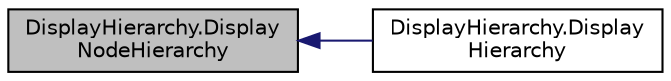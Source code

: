 digraph "DisplayHierarchy.DisplayNodeHierarchy"
{
  edge [fontname="Helvetica",fontsize="10",labelfontname="Helvetica",labelfontsize="10"];
  node [fontname="Helvetica",fontsize="10",shape=record];
  rankdir="LR";
  Node4 [label="DisplayHierarchy.Display\lNodeHierarchy",height=0.2,width=0.4,color="black", fillcolor="grey75", style="filled", fontcolor="black"];
  Node4 -> Node5 [dir="back",color="midnightblue",fontsize="10",style="solid",fontname="Helvetica"];
  Node5 [label="DisplayHierarchy.Display\lHierarchy",height=0.2,width=0.4,color="black", fillcolor="white", style="filled",URL="$namespace_display_hierarchy.html#ae9797931e4de9a913542cb7cd726698c"];
}
